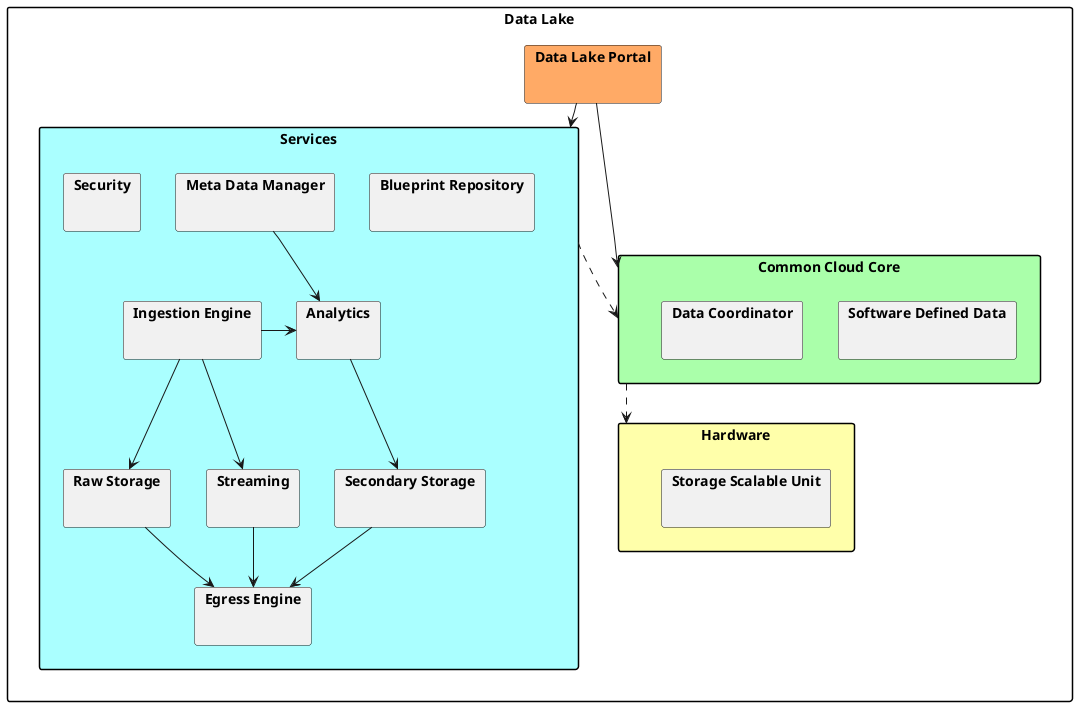 @startuml

skinparam packageStyle rect

package "Data Lake" {
    package "Data Lake Portal" #ffaa66 { }
    package "Services" #aaffff {
      package "Blueprint Repository"{ }
      package "Ingestion Engine" { }
      package "Meta Data Manager" { }
      package "Analytics" { }
      package "Raw Storage" { }
      package "Secondary Storage" { }
      package "Egress Engine" { }
      package "Streaming" { }
      package "Security" { }
    }
    package "Common Cloud Core" #aaffaa {
      package "Software Defined Data" { }
      package "Data Coordinator" { }
    }
    package "Hardware" #ffffaa {
      package "Storage Scalable Unit" { }
    }
}
"Data Lake Portal" --> "Services"
"Data Lake Portal" --> "Common Cloud Core"
Services ..> "Common Cloud Core"
"Common Cloud Core" ..> Hardware
"Meta Data Manager" --> "Analytics"
"Ingestion Engine" -> "Raw Storage"
"Ingestion Engine" -> "Streaming"
"Ingestion Engine" -> "Analytics"
"Analytics" --> "Secondary Storage"
"Streaming" --> "Egress Engine"
"Secondary Storage" --> "Egress Engine"
"Raw Storage" --> "Egress Engine"

@enduml
